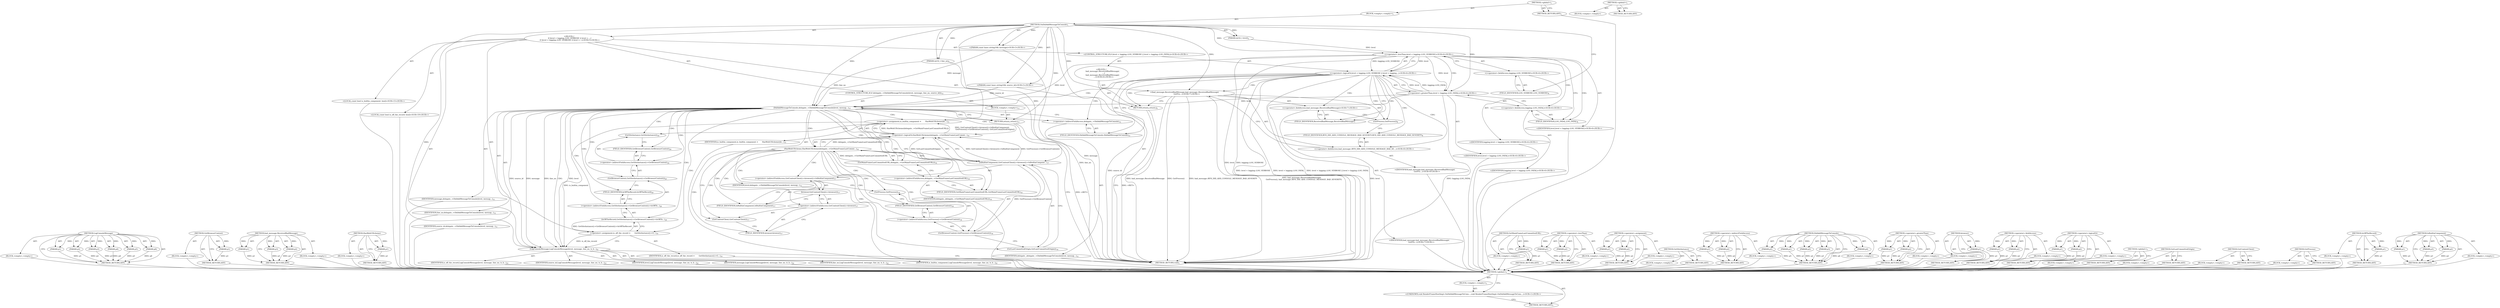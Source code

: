 digraph "&lt;global&gt;" {
vulnerable_190 [label=<(METHOD,LogConsoleMessage)>];
vulnerable_191 [label=<(PARAM,p1)>];
vulnerable_192 [label=<(PARAM,p2)>];
vulnerable_193 [label=<(PARAM,p3)>];
vulnerable_194 [label=<(PARAM,p4)>];
vulnerable_195 [label=<(PARAM,p5)>];
vulnerable_196 [label=<(PARAM,p6)>];
vulnerable_197 [label=<(BLOCK,&lt;empty&gt;,&lt;empty&gt;)>];
vulnerable_198 [label=<(METHOD_RETURN,ANY)>];
vulnerable_176 [label=<(METHOD,GetBrowserContext)>];
vulnerable_177 [label=<(PARAM,p1)>];
vulnerable_178 [label=<(BLOCK,&lt;empty&gt;,&lt;empty&gt;)>];
vulnerable_179 [label=<(METHOD_RETURN,ANY)>];
vulnerable_128 [label=<(METHOD,bad_message.ReceivedBadMessage)>];
vulnerable_129 [label=<(PARAM,p1)>];
vulnerable_130 [label=<(PARAM,p2)>];
vulnerable_131 [label=<(PARAM,p3)>];
vulnerable_132 [label=<(BLOCK,&lt;empty&gt;,&lt;empty&gt;)>];
vulnerable_133 [label=<(METHOD_RETURN,ANY)>];
vulnerable_155 [label=<(METHOD,HasWebUIScheme)>];
vulnerable_156 [label=<(PARAM,p1)>];
vulnerable_157 [label=<(BLOCK,&lt;empty&gt;,&lt;empty&gt;)>];
vulnerable_158 [label=<(METHOD_RETURN,ANY)>];
vulnerable_6 [label=<(METHOD,&lt;global&gt;)<SUB>1</SUB>>];
vulnerable_7 [label=<(BLOCK,&lt;empty&gt;,&lt;empty&gt;)<SUB>1</SUB>>];
vulnerable_8 [label=<(METHOD,OnDidAddMessageToConsole)<SUB>1</SUB>>];
vulnerable_9 [label=<(PARAM,int32_t level)<SUB>2</SUB>>];
vulnerable_10 [label="<(PARAM,const base::string16&amp; message)<SUB>3</SUB>>"];
vulnerable_11 [label=<(PARAM,int32_t line_no)<SUB>4</SUB>>];
vulnerable_12 [label="<(PARAM,const base::string16&amp; source_id)<SUB>5</SUB>>"];
vulnerable_13 [label="<(BLOCK,{
  if (level &lt; logging::LOG_VERBOSE || level &gt;...,{
  if (level &lt; logging::LOG_VERBOSE || level &gt;...)<SUB>5</SUB>>"];
vulnerable_14 [label="<(CONTROL_STRUCTURE,IF,if (level &lt; logging::LOG_VERBOSE || level &gt; logging::LOG_FATAL))<SUB>6</SUB>>"];
vulnerable_15 [label="<(&lt;operator&gt;.logicalOr,level &lt; logging::LOG_VERBOSE || level &gt; logging...)<SUB>6</SUB>>"];
vulnerable_16 [label="<(&lt;operator&gt;.lessThan,level &lt; logging::LOG_VERBOSE)<SUB>6</SUB>>"];
vulnerable_17 [label="<(IDENTIFIER,level,level &lt; logging::LOG_VERBOSE)<SUB>6</SUB>>"];
vulnerable_18 [label="<(&lt;operator&gt;.fieldAccess,logging::LOG_VERBOSE)<SUB>6</SUB>>"];
vulnerable_19 [label="<(IDENTIFIER,logging,level &lt; logging::LOG_VERBOSE)<SUB>6</SUB>>"];
vulnerable_20 [label=<(FIELD_IDENTIFIER,LOG_VERBOSE,LOG_VERBOSE)<SUB>6</SUB>>];
vulnerable_21 [label="<(&lt;operator&gt;.greaterThan,level &gt; logging::LOG_FATAL)<SUB>6</SUB>>"];
vulnerable_22 [label="<(IDENTIFIER,level,level &gt; logging::LOG_FATAL)<SUB>6</SUB>>"];
vulnerable_23 [label="<(&lt;operator&gt;.fieldAccess,logging::LOG_FATAL)<SUB>6</SUB>>"];
vulnerable_24 [label="<(IDENTIFIER,logging,level &gt; logging::LOG_FATAL)<SUB>6</SUB>>"];
vulnerable_25 [label=<(FIELD_IDENTIFIER,LOG_FATAL,LOG_FATAL)<SUB>6</SUB>>];
vulnerable_26 [label="<(BLOCK,{
    bad_message::ReceivedBadMessage(
        ...,{
    bad_message::ReceivedBadMessage(
        ...)<SUB>6</SUB>>"];
vulnerable_27 [label="<(bad_message.ReceivedBadMessage,bad_message::ReceivedBadMessage(
        GetPro...)<SUB>7</SUB>>"];
vulnerable_28 [label="<(&lt;operator&gt;.fieldAccess,bad_message::ReceivedBadMessage)<SUB>7</SUB>>"];
vulnerable_29 [label="<(IDENTIFIER,bad_message,bad_message::ReceivedBadMessage(
        GetPro...)<SUB>7</SUB>>"];
vulnerable_30 [label=<(FIELD_IDENTIFIER,ReceivedBadMessage,ReceivedBadMessage)<SUB>7</SUB>>];
vulnerable_31 [label=<(GetProcess,GetProcess())<SUB>8</SUB>>];
vulnerable_32 [label="<(&lt;operator&gt;.fieldAccess,bad_message::RFH_DID_ADD_CONSOLE_MESSAGE_BAD_SE...)<SUB>8</SUB>>"];
vulnerable_33 [label="<(IDENTIFIER,bad_message,bad_message::ReceivedBadMessage(
        GetPro...)<SUB>8</SUB>>"];
vulnerable_34 [label=<(FIELD_IDENTIFIER,RFH_DID_ADD_CONSOLE_MESSAGE_BAD_SEVERITY,RFH_DID_ADD_CONSOLE_MESSAGE_BAD_SEVERITY)<SUB>8</SUB>>];
vulnerable_35 [label=<(RETURN,return;,return;)<SUB>9</SUB>>];
vulnerable_36 [label=<(CONTROL_STRUCTURE,IF,if (delegate_-&gt;DidAddMessageToConsole(level, message, line_no, source_id)))<SUB>12</SUB>>];
vulnerable_37 [label=<(DidAddMessageToConsole,delegate_-&gt;DidAddMessageToConsole(level, messag...)<SUB>12</SUB>>];
vulnerable_38 [label=<(&lt;operator&gt;.indirectFieldAccess,delegate_-&gt;DidAddMessageToConsole)<SUB>12</SUB>>];
vulnerable_39 [label=<(IDENTIFIER,delegate_,delegate_-&gt;DidAddMessageToConsole(level, messag...)<SUB>12</SUB>>];
vulnerable_40 [label=<(FIELD_IDENTIFIER,DidAddMessageToConsole,DidAddMessageToConsole)<SUB>12</SUB>>];
vulnerable_41 [label=<(IDENTIFIER,level,delegate_-&gt;DidAddMessageToConsole(level, messag...)<SUB>12</SUB>>];
vulnerable_42 [label=<(IDENTIFIER,message,delegate_-&gt;DidAddMessageToConsole(level, messag...)<SUB>12</SUB>>];
vulnerable_43 [label=<(IDENTIFIER,line_no,delegate_-&gt;DidAddMessageToConsole(level, messag...)<SUB>12</SUB>>];
vulnerable_44 [label=<(IDENTIFIER,source_id,delegate_-&gt;DidAddMessageToConsole(level, messag...)<SUB>12</SUB>>];
vulnerable_45 [label=<(BLOCK,&lt;empty&gt;,&lt;empty&gt;)<SUB>13</SUB>>];
vulnerable_46 [label=<(RETURN,return;,return;)<SUB>13</SUB>>];
vulnerable_47 [label="<(LOCAL,const bool is_builtin_component: bool)<SUB>15</SUB>>"];
vulnerable_48 [label=<(&lt;operator&gt;.assignment,is_builtin_component =
       HasWebUIScheme(de...)<SUB>15</SUB>>];
vulnerable_49 [label=<(IDENTIFIER,is_builtin_component,is_builtin_component =
       HasWebUIScheme(de...)<SUB>15</SUB>>];
vulnerable_50 [label=<(&lt;operator&gt;.logicalOr,HasWebUIScheme(delegate_-&gt;GetMainFrameLastCommi...)<SUB>16</SUB>>];
vulnerable_51 [label=<(HasWebUIScheme,HasWebUIScheme(delegate_-&gt;GetMainFrameLastCommi...)<SUB>16</SUB>>];
vulnerable_52 [label=<(GetMainFrameLastCommittedURL,delegate_-&gt;GetMainFrameLastCommittedURL())<SUB>16</SUB>>];
vulnerable_53 [label=<(&lt;operator&gt;.indirectFieldAccess,delegate_-&gt;GetMainFrameLastCommittedURL)<SUB>16</SUB>>];
vulnerable_54 [label=<(IDENTIFIER,delegate_,delegate_-&gt;GetMainFrameLastCommittedURL())<SUB>16</SUB>>];
vulnerable_55 [label=<(FIELD_IDENTIFIER,GetMainFrameLastCommittedURL,GetMainFrameLastCommittedURL)<SUB>16</SUB>>];
vulnerable_56 [label=<(IsBuiltinComponent,GetContentClient()-&gt;browser()-&gt;IsBuiltinCompone...)<SUB>17</SUB>>];
vulnerable_57 [label=<(&lt;operator&gt;.indirectFieldAccess,GetContentClient()-&gt;browser()-&gt;IsBuiltinComponent)<SUB>17</SUB>>];
vulnerable_58 [label=<(browser,GetContentClient()-&gt;browser())<SUB>17</SUB>>];
vulnerable_59 [label=<(&lt;operator&gt;.indirectFieldAccess,GetContentClient()-&gt;browser)<SUB>17</SUB>>];
vulnerable_60 [label=<(GetContentClient,GetContentClient())<SUB>17</SUB>>];
vulnerable_61 [label=<(FIELD_IDENTIFIER,browser,browser)<SUB>17</SUB>>];
vulnerable_62 [label=<(FIELD_IDENTIFIER,IsBuiltinComponent,IsBuiltinComponent)<SUB>17</SUB>>];
vulnerable_63 [label=<(GetBrowserContext,GetProcess()-&gt;GetBrowserContext())<SUB>18</SUB>>];
vulnerable_64 [label=<(&lt;operator&gt;.indirectFieldAccess,GetProcess()-&gt;GetBrowserContext)<SUB>18</SUB>>];
vulnerable_65 [label=<(GetProcess,GetProcess())<SUB>18</SUB>>];
vulnerable_66 [label=<(FIELD_IDENTIFIER,GetBrowserContext,GetBrowserContext)<SUB>18</SUB>>];
vulnerable_67 [label=<(GetLastCommittedOrigin,GetLastCommittedOrigin())<SUB>18</SUB>>];
vulnerable_68 [label="<(LOCAL,const bool is_off_the_record: bool)<SUB>19</SUB>>"];
vulnerable_69 [label=<(&lt;operator&gt;.assignment,is_off_the_record =
       GetSiteInstance()-&gt;G...)<SUB>19</SUB>>];
vulnerable_70 [label=<(IDENTIFIER,is_off_the_record,is_off_the_record =
       GetSiteInstance()-&gt;G...)<SUB>19</SUB>>];
vulnerable_71 [label=<(IsOffTheRecord,GetSiteInstance()-&gt;GetBrowserContext()-&gt;IsOffTh...)<SUB>20</SUB>>];
vulnerable_72 [label=<(&lt;operator&gt;.indirectFieldAccess,GetSiteInstance()-&gt;GetBrowserContext()-&gt;IsOffTh...)<SUB>20</SUB>>];
vulnerable_73 [label=<(GetBrowserContext,GetSiteInstance()-&gt;GetBrowserContext())<SUB>20</SUB>>];
vulnerable_74 [label=<(&lt;operator&gt;.indirectFieldAccess,GetSiteInstance()-&gt;GetBrowserContext)<SUB>20</SUB>>];
vulnerable_75 [label=<(GetSiteInstance,GetSiteInstance())<SUB>20</SUB>>];
vulnerable_76 [label=<(FIELD_IDENTIFIER,GetBrowserContext,GetBrowserContext)<SUB>20</SUB>>];
vulnerable_77 [label=<(FIELD_IDENTIFIER,IsOffTheRecord,IsOffTheRecord)<SUB>20</SUB>>];
vulnerable_78 [label=<(LogConsoleMessage,LogConsoleMessage(level, message, line_no, is_b...)<SUB>22</SUB>>];
vulnerable_79 [label=<(IDENTIFIER,level,LogConsoleMessage(level, message, line_no, is_b...)<SUB>22</SUB>>];
vulnerable_80 [label=<(IDENTIFIER,message,LogConsoleMessage(level, message, line_no, is_b...)<SUB>22</SUB>>];
vulnerable_81 [label=<(IDENTIFIER,line_no,LogConsoleMessage(level, message, line_no, is_b...)<SUB>22</SUB>>];
vulnerable_82 [label=<(IDENTIFIER,is_builtin_component,LogConsoleMessage(level, message, line_no, is_b...)<SUB>22</SUB>>];
vulnerable_83 [label=<(IDENTIFIER,is_off_the_record,LogConsoleMessage(level, message, line_no, is_b...)<SUB>23</SUB>>];
vulnerable_84 [label=<(IDENTIFIER,source_id,LogConsoleMessage(level, message, line_no, is_b...)<SUB>23</SUB>>];
vulnerable_85 [label=<(METHOD_RETURN,void)<SUB>1</SUB>>];
vulnerable_87 [label=<(METHOD_RETURN,ANY)<SUB>1</SUB>>];
vulnerable_159 [label=<(METHOD,GetMainFrameLastCommittedURL)>];
vulnerable_160 [label=<(PARAM,p1)>];
vulnerable_161 [label=<(BLOCK,&lt;empty&gt;,&lt;empty&gt;)>];
vulnerable_162 [label=<(METHOD_RETURN,ANY)>];
vulnerable_113 [label=<(METHOD,&lt;operator&gt;.lessThan)>];
vulnerable_114 [label=<(PARAM,p1)>];
vulnerable_115 [label=<(PARAM,p2)>];
vulnerable_116 [label=<(BLOCK,&lt;empty&gt;,&lt;empty&gt;)>];
vulnerable_117 [label=<(METHOD_RETURN,ANY)>];
vulnerable_150 [label=<(METHOD,&lt;operator&gt;.assignment)>];
vulnerable_151 [label=<(PARAM,p1)>];
vulnerable_152 [label=<(PARAM,p2)>];
vulnerable_153 [label=<(BLOCK,&lt;empty&gt;,&lt;empty&gt;)>];
vulnerable_154 [label=<(METHOD_RETURN,ANY)>];
vulnerable_187 [label=<(METHOD,GetSiteInstance)>];
vulnerable_188 [label=<(BLOCK,&lt;empty&gt;,&lt;empty&gt;)>];
vulnerable_189 [label=<(METHOD_RETURN,ANY)>];
vulnerable_145 [label=<(METHOD,&lt;operator&gt;.indirectFieldAccess)>];
vulnerable_146 [label=<(PARAM,p1)>];
vulnerable_147 [label=<(PARAM,p2)>];
vulnerable_148 [label=<(BLOCK,&lt;empty&gt;,&lt;empty&gt;)>];
vulnerable_149 [label=<(METHOD_RETURN,ANY)>];
vulnerable_137 [label=<(METHOD,DidAddMessageToConsole)>];
vulnerable_138 [label=<(PARAM,p1)>];
vulnerable_139 [label=<(PARAM,p2)>];
vulnerable_140 [label=<(PARAM,p3)>];
vulnerable_141 [label=<(PARAM,p4)>];
vulnerable_142 [label=<(PARAM,p5)>];
vulnerable_143 [label=<(BLOCK,&lt;empty&gt;,&lt;empty&gt;)>];
vulnerable_144 [label=<(METHOD_RETURN,ANY)>];
vulnerable_123 [label=<(METHOD,&lt;operator&gt;.greaterThan)>];
vulnerable_124 [label=<(PARAM,p1)>];
vulnerable_125 [label=<(PARAM,p2)>];
vulnerable_126 [label=<(BLOCK,&lt;empty&gt;,&lt;empty&gt;)>];
vulnerable_127 [label=<(METHOD_RETURN,ANY)>];
vulnerable_169 [label=<(METHOD,browser)>];
vulnerable_170 [label=<(PARAM,p1)>];
vulnerable_171 [label=<(BLOCK,&lt;empty&gt;,&lt;empty&gt;)>];
vulnerable_172 [label=<(METHOD_RETURN,ANY)>];
vulnerable_118 [label=<(METHOD,&lt;operator&gt;.fieldAccess)>];
vulnerable_119 [label=<(PARAM,p1)>];
vulnerable_120 [label=<(PARAM,p2)>];
vulnerable_121 [label=<(BLOCK,&lt;empty&gt;,&lt;empty&gt;)>];
vulnerable_122 [label=<(METHOD_RETURN,ANY)>];
vulnerable_108 [label=<(METHOD,&lt;operator&gt;.logicalOr)>];
vulnerable_109 [label=<(PARAM,p1)>];
vulnerable_110 [label=<(PARAM,p2)>];
vulnerable_111 [label=<(BLOCK,&lt;empty&gt;,&lt;empty&gt;)>];
vulnerable_112 [label=<(METHOD_RETURN,ANY)>];
vulnerable_102 [label=<(METHOD,&lt;global&gt;)<SUB>1</SUB>>];
vulnerable_103 [label=<(BLOCK,&lt;empty&gt;,&lt;empty&gt;)>];
vulnerable_104 [label=<(METHOD_RETURN,ANY)>];
vulnerable_180 [label=<(METHOD,GetLastCommittedOrigin)>];
vulnerable_181 [label=<(BLOCK,&lt;empty&gt;,&lt;empty&gt;)>];
vulnerable_182 [label=<(METHOD_RETURN,ANY)>];
vulnerable_173 [label=<(METHOD,GetContentClient)>];
vulnerable_174 [label=<(BLOCK,&lt;empty&gt;,&lt;empty&gt;)>];
vulnerable_175 [label=<(METHOD_RETURN,ANY)>];
vulnerable_134 [label=<(METHOD,GetProcess)>];
vulnerable_135 [label=<(BLOCK,&lt;empty&gt;,&lt;empty&gt;)>];
vulnerable_136 [label=<(METHOD_RETURN,ANY)>];
vulnerable_183 [label=<(METHOD,IsOffTheRecord)>];
vulnerable_184 [label=<(PARAM,p1)>];
vulnerable_185 [label=<(BLOCK,&lt;empty&gt;,&lt;empty&gt;)>];
vulnerable_186 [label=<(METHOD_RETURN,ANY)>];
vulnerable_163 [label=<(METHOD,IsBuiltinComponent)>];
vulnerable_164 [label=<(PARAM,p1)>];
vulnerable_165 [label=<(PARAM,p2)>];
vulnerable_166 [label=<(PARAM,p3)>];
vulnerable_167 [label=<(BLOCK,&lt;empty&gt;,&lt;empty&gt;)>];
vulnerable_168 [label=<(METHOD_RETURN,ANY)>];
fixed_6 [label=<(METHOD,&lt;global&gt;)<SUB>1</SUB>>];
fixed_7 [label=<(BLOCK,&lt;empty&gt;,&lt;empty&gt;)<SUB>1</SUB>>];
fixed_8 [label="<(UNKNOWN,void RenderFrameHostImpl::OnDidAddMessageToCons...,void RenderFrameHostImpl::OnDidAddMessageToCons...)<SUB>1</SUB>>"];
fixed_9 [label=<(METHOD_RETURN,ANY)<SUB>1</SUB>>];
fixed_14 [label=<(METHOD,&lt;global&gt;)<SUB>1</SUB>>];
fixed_15 [label=<(BLOCK,&lt;empty&gt;,&lt;empty&gt;)>];
fixed_16 [label=<(METHOD_RETURN,ANY)>];
vulnerable_190 -> vulnerable_191  [key=0, label="AST: "];
vulnerable_190 -> vulnerable_191  [key=1, label="DDG: "];
vulnerable_190 -> vulnerable_197  [key=0, label="AST: "];
vulnerable_190 -> vulnerable_192  [key=0, label="AST: "];
vulnerable_190 -> vulnerable_192  [key=1, label="DDG: "];
vulnerable_190 -> vulnerable_198  [key=0, label="AST: "];
vulnerable_190 -> vulnerable_198  [key=1, label="CFG: "];
vulnerable_190 -> vulnerable_193  [key=0, label="AST: "];
vulnerable_190 -> vulnerable_193  [key=1, label="DDG: "];
vulnerable_190 -> vulnerable_194  [key=0, label="AST: "];
vulnerable_190 -> vulnerable_194  [key=1, label="DDG: "];
vulnerable_190 -> vulnerable_195  [key=0, label="AST: "];
vulnerable_190 -> vulnerable_195  [key=1, label="DDG: "];
vulnerable_190 -> vulnerable_196  [key=0, label="AST: "];
vulnerable_190 -> vulnerable_196  [key=1, label="DDG: "];
vulnerable_191 -> vulnerable_198  [key=0, label="DDG: p1"];
vulnerable_192 -> vulnerable_198  [key=0, label="DDG: p2"];
vulnerable_193 -> vulnerable_198  [key=0, label="DDG: p3"];
vulnerable_194 -> vulnerable_198  [key=0, label="DDG: p4"];
vulnerable_195 -> vulnerable_198  [key=0, label="DDG: p5"];
vulnerable_196 -> vulnerable_198  [key=0, label="DDG: p6"];
vulnerable_197 -> fixed_6  [key=0];
vulnerable_198 -> fixed_6  [key=0];
vulnerable_176 -> vulnerable_177  [key=0, label="AST: "];
vulnerable_176 -> vulnerable_177  [key=1, label="DDG: "];
vulnerable_176 -> vulnerable_178  [key=0, label="AST: "];
vulnerable_176 -> vulnerable_179  [key=0, label="AST: "];
vulnerable_176 -> vulnerable_179  [key=1, label="CFG: "];
vulnerable_177 -> vulnerable_179  [key=0, label="DDG: p1"];
vulnerable_178 -> fixed_6  [key=0];
vulnerable_179 -> fixed_6  [key=0];
vulnerable_128 -> vulnerable_129  [key=0, label="AST: "];
vulnerable_128 -> vulnerable_129  [key=1, label="DDG: "];
vulnerable_128 -> vulnerable_132  [key=0, label="AST: "];
vulnerable_128 -> vulnerable_130  [key=0, label="AST: "];
vulnerable_128 -> vulnerable_130  [key=1, label="DDG: "];
vulnerable_128 -> vulnerable_133  [key=0, label="AST: "];
vulnerable_128 -> vulnerable_133  [key=1, label="CFG: "];
vulnerable_128 -> vulnerable_131  [key=0, label="AST: "];
vulnerable_128 -> vulnerable_131  [key=1, label="DDG: "];
vulnerable_129 -> vulnerable_133  [key=0, label="DDG: p1"];
vulnerable_130 -> vulnerable_133  [key=0, label="DDG: p2"];
vulnerable_131 -> vulnerable_133  [key=0, label="DDG: p3"];
vulnerable_132 -> fixed_6  [key=0];
vulnerable_133 -> fixed_6  [key=0];
vulnerable_155 -> vulnerable_156  [key=0, label="AST: "];
vulnerable_155 -> vulnerable_156  [key=1, label="DDG: "];
vulnerable_155 -> vulnerable_157  [key=0, label="AST: "];
vulnerable_155 -> vulnerable_158  [key=0, label="AST: "];
vulnerable_155 -> vulnerable_158  [key=1, label="CFG: "];
vulnerable_156 -> vulnerable_158  [key=0, label="DDG: p1"];
vulnerable_157 -> fixed_6  [key=0];
vulnerable_158 -> fixed_6  [key=0];
vulnerable_6 -> vulnerable_7  [key=0, label="AST: "];
vulnerable_6 -> vulnerable_87  [key=0, label="AST: "];
vulnerable_6 -> vulnerable_87  [key=1, label="CFG: "];
vulnerable_7 -> vulnerable_8  [key=0, label="AST: "];
vulnerable_8 -> vulnerable_9  [key=0, label="AST: "];
vulnerable_8 -> vulnerable_9  [key=1, label="DDG: "];
vulnerable_8 -> vulnerable_10  [key=0, label="AST: "];
vulnerable_8 -> vulnerable_10  [key=1, label="DDG: "];
vulnerable_8 -> vulnerable_11  [key=0, label="AST: "];
vulnerable_8 -> vulnerable_11  [key=1, label="DDG: "];
vulnerable_8 -> vulnerable_12  [key=0, label="AST: "];
vulnerable_8 -> vulnerable_12  [key=1, label="DDG: "];
vulnerable_8 -> vulnerable_13  [key=0, label="AST: "];
vulnerable_8 -> vulnerable_85  [key=0, label="AST: "];
vulnerable_8 -> vulnerable_20  [key=0, label="CFG: "];
vulnerable_8 -> vulnerable_78  [key=0, label="DDG: "];
vulnerable_8 -> vulnerable_35  [key=0, label="DDG: "];
vulnerable_8 -> vulnerable_37  [key=0, label="DDG: "];
vulnerable_8 -> vulnerable_46  [key=0, label="DDG: "];
vulnerable_8 -> vulnerable_16  [key=0, label="DDG: "];
vulnerable_8 -> vulnerable_21  [key=0, label="DDG: "];
vulnerable_8 -> vulnerable_27  [key=0, label="DDG: "];
vulnerable_8 -> vulnerable_56  [key=0, label="DDG: "];
vulnerable_9 -> vulnerable_16  [key=0, label="DDG: level"];
vulnerable_10 -> vulnerable_85  [key=0, label="DDG: message"];
vulnerable_10 -> vulnerable_37  [key=0, label="DDG: message"];
vulnerable_11 -> vulnerable_85  [key=0, label="DDG: line_no"];
vulnerable_11 -> vulnerable_37  [key=0, label="DDG: line_no"];
vulnerable_12 -> vulnerable_85  [key=0, label="DDG: source_id"];
vulnerable_12 -> vulnerable_37  [key=0, label="DDG: source_id"];
vulnerable_13 -> vulnerable_14  [key=0, label="AST: "];
vulnerable_13 -> vulnerable_36  [key=0, label="AST: "];
vulnerable_13 -> vulnerable_47  [key=0, label="AST: "];
vulnerable_13 -> vulnerable_48  [key=0, label="AST: "];
vulnerable_13 -> vulnerable_68  [key=0, label="AST: "];
vulnerable_13 -> vulnerable_69  [key=0, label="AST: "];
vulnerable_13 -> vulnerable_78  [key=0, label="AST: "];
vulnerable_14 -> vulnerable_15  [key=0, label="AST: "];
vulnerable_14 -> vulnerable_26  [key=0, label="AST: "];
vulnerable_15 -> vulnerable_16  [key=0, label="AST: "];
vulnerable_15 -> vulnerable_21  [key=0, label="AST: "];
vulnerable_15 -> vulnerable_30  [key=0, label="CFG: "];
vulnerable_15 -> vulnerable_30  [key=1, label="CDG: "];
vulnerable_15 -> vulnerable_40  [key=0, label="CFG: "];
vulnerable_15 -> vulnerable_40  [key=1, label="CDG: "];
vulnerable_15 -> vulnerable_85  [key=0, label="DDG: level &lt; logging::LOG_VERBOSE"];
vulnerable_15 -> vulnerable_85  [key=1, label="DDG: level &gt; logging::LOG_FATAL"];
vulnerable_15 -> vulnerable_85  [key=2, label="DDG: level &lt; logging::LOG_VERBOSE || level &gt; logging::LOG_FATAL"];
vulnerable_15 -> vulnerable_34  [key=0, label="CDG: "];
vulnerable_15 -> vulnerable_32  [key=0, label="CDG: "];
vulnerable_15 -> vulnerable_28  [key=0, label="CDG: "];
vulnerable_15 -> vulnerable_37  [key=0, label="CDG: "];
vulnerable_15 -> vulnerable_38  [key=0, label="CDG: "];
vulnerable_15 -> vulnerable_27  [key=0, label="CDG: "];
vulnerable_15 -> vulnerable_35  [key=0, label="CDG: "];
vulnerable_15 -> vulnerable_31  [key=0, label="CDG: "];
vulnerable_16 -> vulnerable_17  [key=0, label="AST: "];
vulnerable_16 -> vulnerable_18  [key=0, label="AST: "];
vulnerable_16 -> vulnerable_15  [key=0, label="CFG: "];
vulnerable_16 -> vulnerable_15  [key=1, label="DDG: level"];
vulnerable_16 -> vulnerable_15  [key=2, label="DDG: logging::LOG_VERBOSE"];
vulnerable_16 -> vulnerable_25  [key=0, label="CFG: "];
vulnerable_16 -> vulnerable_25  [key=1, label="CDG: "];
vulnerable_16 -> vulnerable_85  [key=0, label="DDG: level"];
vulnerable_16 -> vulnerable_85  [key=1, label="DDG: logging::LOG_VERBOSE"];
vulnerable_16 -> vulnerable_37  [key=0, label="DDG: level"];
vulnerable_16 -> vulnerable_21  [key=0, label="DDG: level"];
vulnerable_16 -> vulnerable_21  [key=1, label="CDG: "];
vulnerable_16 -> vulnerable_23  [key=0, label="CDG: "];
vulnerable_17 -> fixed_6  [key=0];
vulnerable_18 -> vulnerable_19  [key=0, label="AST: "];
vulnerable_18 -> vulnerable_20  [key=0, label="AST: "];
vulnerable_18 -> vulnerable_16  [key=0, label="CFG: "];
vulnerable_19 -> fixed_6  [key=0];
vulnerable_20 -> vulnerable_18  [key=0, label="CFG: "];
vulnerable_21 -> vulnerable_22  [key=0, label="AST: "];
vulnerable_21 -> vulnerable_23  [key=0, label="AST: "];
vulnerable_21 -> vulnerable_15  [key=0, label="CFG: "];
vulnerable_21 -> vulnerable_15  [key=1, label="DDG: level"];
vulnerable_21 -> vulnerable_15  [key=2, label="DDG: logging::LOG_FATAL"];
vulnerable_21 -> vulnerable_85  [key=0, label="DDG: level"];
vulnerable_21 -> vulnerable_85  [key=1, label="DDG: logging::LOG_FATAL"];
vulnerable_21 -> vulnerable_37  [key=0, label="DDG: level"];
vulnerable_22 -> fixed_6  [key=0];
vulnerable_23 -> vulnerable_24  [key=0, label="AST: "];
vulnerable_23 -> vulnerable_25  [key=0, label="AST: "];
vulnerable_23 -> vulnerable_21  [key=0, label="CFG: "];
vulnerable_24 -> fixed_6  [key=0];
vulnerable_25 -> vulnerable_23  [key=0, label="CFG: "];
vulnerable_26 -> vulnerable_27  [key=0, label="AST: "];
vulnerable_26 -> vulnerable_35  [key=0, label="AST: "];
vulnerable_27 -> vulnerable_28  [key=0, label="AST: "];
vulnerable_27 -> vulnerable_31  [key=0, label="AST: "];
vulnerable_27 -> vulnerable_32  [key=0, label="AST: "];
vulnerable_27 -> vulnerable_35  [key=0, label="CFG: "];
vulnerable_27 -> vulnerable_85  [key=0, label="DDG: bad_message::ReceivedBadMessage"];
vulnerable_27 -> vulnerable_85  [key=1, label="DDG: GetProcess()"];
vulnerable_27 -> vulnerable_85  [key=2, label="DDG: bad_message::RFH_DID_ADD_CONSOLE_MESSAGE_BAD_SEVERITY"];
vulnerable_27 -> vulnerable_85  [key=3, label="DDG: bad_message::ReceivedBadMessage(
        GetProcess(), bad_message::RFH_DID_ADD_CONSOLE_MESSAGE_BAD_SEVERITY)"];
vulnerable_28 -> vulnerable_29  [key=0, label="AST: "];
vulnerable_28 -> vulnerable_30  [key=0, label="AST: "];
vulnerable_28 -> vulnerable_31  [key=0, label="CFG: "];
vulnerable_29 -> fixed_6  [key=0];
vulnerable_30 -> vulnerable_28  [key=0, label="CFG: "];
vulnerable_31 -> vulnerable_34  [key=0, label="CFG: "];
vulnerable_32 -> vulnerable_33  [key=0, label="AST: "];
vulnerable_32 -> vulnerable_34  [key=0, label="AST: "];
vulnerable_32 -> vulnerable_27  [key=0, label="CFG: "];
vulnerable_33 -> fixed_6  [key=0];
vulnerable_34 -> vulnerable_32  [key=0, label="CFG: "];
vulnerable_35 -> vulnerable_85  [key=0, label="CFG: "];
vulnerable_35 -> vulnerable_85  [key=1, label="DDG: &lt;RET&gt;"];
vulnerable_36 -> vulnerable_37  [key=0, label="AST: "];
vulnerable_36 -> vulnerable_45  [key=0, label="AST: "];
vulnerable_37 -> vulnerable_38  [key=0, label="AST: "];
vulnerable_37 -> vulnerable_41  [key=0, label="AST: "];
vulnerable_37 -> vulnerable_42  [key=0, label="AST: "];
vulnerable_37 -> vulnerable_43  [key=0, label="AST: "];
vulnerable_37 -> vulnerable_44  [key=0, label="AST: "];
vulnerable_37 -> vulnerable_46  [key=0, label="CFG: "];
vulnerable_37 -> vulnerable_46  [key=1, label="CDG: "];
vulnerable_37 -> vulnerable_55  [key=0, label="CFG: "];
vulnerable_37 -> vulnerable_55  [key=1, label="CDG: "];
vulnerable_37 -> vulnerable_78  [key=0, label="DDG: level"];
vulnerable_37 -> vulnerable_78  [key=1, label="DDG: message"];
vulnerable_37 -> vulnerable_78  [key=2, label="DDG: line_no"];
vulnerable_37 -> vulnerable_78  [key=3, label="DDG: source_id"];
vulnerable_37 -> vulnerable_78  [key=4, label="CDG: "];
vulnerable_37 -> vulnerable_48  [key=0, label="CDG: "];
vulnerable_37 -> vulnerable_73  [key=0, label="CDG: "];
vulnerable_37 -> vulnerable_77  [key=0, label="CDG: "];
vulnerable_37 -> vulnerable_51  [key=0, label="CDG: "];
vulnerable_37 -> vulnerable_75  [key=0, label="CDG: "];
vulnerable_37 -> vulnerable_52  [key=0, label="CDG: "];
vulnerable_37 -> vulnerable_72  [key=0, label="CDG: "];
vulnerable_37 -> vulnerable_69  [key=0, label="CDG: "];
vulnerable_37 -> vulnerable_74  [key=0, label="CDG: "];
vulnerable_37 -> vulnerable_76  [key=0, label="CDG: "];
vulnerable_37 -> vulnerable_50  [key=0, label="CDG: "];
vulnerable_37 -> vulnerable_71  [key=0, label="CDG: "];
vulnerable_37 -> vulnerable_53  [key=0, label="CDG: "];
vulnerable_38 -> vulnerable_39  [key=0, label="AST: "];
vulnerable_38 -> vulnerable_40  [key=0, label="AST: "];
vulnerable_38 -> vulnerable_37  [key=0, label="CFG: "];
vulnerable_39 -> fixed_6  [key=0];
vulnerable_40 -> vulnerable_38  [key=0, label="CFG: "];
vulnerable_41 -> fixed_6  [key=0];
vulnerable_42 -> fixed_6  [key=0];
vulnerable_43 -> fixed_6  [key=0];
vulnerable_44 -> fixed_6  [key=0];
vulnerable_45 -> vulnerable_46  [key=0, label="AST: "];
vulnerable_46 -> vulnerable_85  [key=0, label="CFG: "];
vulnerable_46 -> vulnerable_85  [key=1, label="DDG: &lt;RET&gt;"];
vulnerable_47 -> fixed_6  [key=0];
vulnerable_48 -> vulnerable_49  [key=0, label="AST: "];
vulnerable_48 -> vulnerable_50  [key=0, label="AST: "];
vulnerable_48 -> vulnerable_75  [key=0, label="CFG: "];
vulnerable_48 -> vulnerable_78  [key=0, label="DDG: is_builtin_component"];
vulnerable_49 -> fixed_6  [key=0];
vulnerable_50 -> vulnerable_51  [key=0, label="AST: "];
vulnerable_50 -> vulnerable_56  [key=0, label="AST: "];
vulnerable_50 -> vulnerable_48  [key=0, label="CFG: "];
vulnerable_50 -> vulnerable_48  [key=1, label="DDG: HasWebUIScheme(delegate_-&gt;GetMainFrameLastCommittedURL())"];
vulnerable_50 -> vulnerable_48  [key=2, label="DDG: GetContentClient()-&gt;browser()-&gt;IsBuiltinComponent(
          GetProcess()-&gt;GetBrowserContext(), GetLastCommittedOrigin())"];
vulnerable_51 -> vulnerable_52  [key=0, label="AST: "];
vulnerable_51 -> vulnerable_60  [key=0, label="CFG: "];
vulnerable_51 -> vulnerable_60  [key=1, label="CDG: "];
vulnerable_51 -> vulnerable_50  [key=0, label="CFG: "];
vulnerable_51 -> vulnerable_50  [key=1, label="DDG: delegate_-&gt;GetMainFrameLastCommittedURL()"];
vulnerable_51 -> vulnerable_64  [key=0, label="CDG: "];
vulnerable_51 -> vulnerable_57  [key=0, label="CDG: "];
vulnerable_51 -> vulnerable_66  [key=0, label="CDG: "];
vulnerable_51 -> vulnerable_56  [key=0, label="CDG: "];
vulnerable_51 -> vulnerable_67  [key=0, label="CDG: "];
vulnerable_51 -> vulnerable_65  [key=0, label="CDG: "];
vulnerable_51 -> vulnerable_59  [key=0, label="CDG: "];
vulnerable_51 -> vulnerable_58  [key=0, label="CDG: "];
vulnerable_51 -> vulnerable_61  [key=0, label="CDG: "];
vulnerable_51 -> vulnerable_63  [key=0, label="CDG: "];
vulnerable_51 -> vulnerable_62  [key=0, label="CDG: "];
vulnerable_52 -> vulnerable_53  [key=0, label="AST: "];
vulnerable_52 -> vulnerable_51  [key=0, label="CFG: "];
vulnerable_52 -> vulnerable_51  [key=1, label="DDG: delegate_-&gt;GetMainFrameLastCommittedURL"];
vulnerable_53 -> vulnerable_54  [key=0, label="AST: "];
vulnerable_53 -> vulnerable_55  [key=0, label="AST: "];
vulnerable_53 -> vulnerable_52  [key=0, label="CFG: "];
vulnerable_54 -> fixed_6  [key=0];
vulnerable_55 -> vulnerable_53  [key=0, label="CFG: "];
vulnerable_56 -> vulnerable_57  [key=0, label="AST: "];
vulnerable_56 -> vulnerable_63  [key=0, label="AST: "];
vulnerable_56 -> vulnerable_67  [key=0, label="AST: "];
vulnerable_56 -> vulnerable_50  [key=0, label="CFG: "];
vulnerable_56 -> vulnerable_50  [key=1, label="DDG: GetContentClient()-&gt;browser()-&gt;IsBuiltinComponent"];
vulnerable_56 -> vulnerable_50  [key=2, label="DDG: GetProcess()-&gt;GetBrowserContext()"];
vulnerable_56 -> vulnerable_50  [key=3, label="DDG: GetLastCommittedOrigin()"];
vulnerable_57 -> vulnerable_58  [key=0, label="AST: "];
vulnerable_57 -> vulnerable_62  [key=0, label="AST: "];
vulnerable_57 -> vulnerable_65  [key=0, label="CFG: "];
vulnerable_58 -> vulnerable_59  [key=0, label="AST: "];
vulnerable_58 -> vulnerable_62  [key=0, label="CFG: "];
vulnerable_59 -> vulnerable_60  [key=0, label="AST: "];
vulnerable_59 -> vulnerable_61  [key=0, label="AST: "];
vulnerable_59 -> vulnerable_58  [key=0, label="CFG: "];
vulnerable_60 -> vulnerable_61  [key=0, label="CFG: "];
vulnerable_61 -> vulnerable_59  [key=0, label="CFG: "];
vulnerable_62 -> vulnerable_57  [key=0, label="CFG: "];
vulnerable_63 -> vulnerable_64  [key=0, label="AST: "];
vulnerable_63 -> vulnerable_67  [key=0, label="CFG: "];
vulnerable_63 -> vulnerable_56  [key=0, label="DDG: GetProcess()-&gt;GetBrowserContext"];
vulnerable_64 -> vulnerable_65  [key=0, label="AST: "];
vulnerable_64 -> vulnerable_66  [key=0, label="AST: "];
vulnerable_64 -> vulnerable_63  [key=0, label="CFG: "];
vulnerable_65 -> vulnerable_66  [key=0, label="CFG: "];
vulnerable_66 -> vulnerable_64  [key=0, label="CFG: "];
vulnerable_67 -> vulnerable_56  [key=0, label="CFG: "];
vulnerable_68 -> fixed_6  [key=0];
vulnerable_69 -> vulnerable_70  [key=0, label="AST: "];
vulnerable_69 -> vulnerable_71  [key=0, label="AST: "];
vulnerable_69 -> vulnerable_78  [key=0, label="CFG: "];
vulnerable_69 -> vulnerable_78  [key=1, label="DDG: is_off_the_record"];
vulnerable_70 -> fixed_6  [key=0];
vulnerable_71 -> vulnerable_72  [key=0, label="AST: "];
vulnerable_71 -> vulnerable_69  [key=0, label="CFG: "];
vulnerable_71 -> vulnerable_69  [key=1, label="DDG: GetSiteInstance()-&gt;GetBrowserContext()-&gt;IsOffTheRecord"];
vulnerable_72 -> vulnerable_73  [key=0, label="AST: "];
vulnerable_72 -> vulnerable_77  [key=0, label="AST: "];
vulnerable_72 -> vulnerable_71  [key=0, label="CFG: "];
vulnerable_73 -> vulnerable_74  [key=0, label="AST: "];
vulnerable_73 -> vulnerable_77  [key=0, label="CFG: "];
vulnerable_74 -> vulnerable_75  [key=0, label="AST: "];
vulnerable_74 -> vulnerable_76  [key=0, label="AST: "];
vulnerable_74 -> vulnerable_73  [key=0, label="CFG: "];
vulnerable_75 -> vulnerable_76  [key=0, label="CFG: "];
vulnerable_76 -> vulnerable_74  [key=0, label="CFG: "];
vulnerable_77 -> vulnerable_72  [key=0, label="CFG: "];
vulnerable_78 -> vulnerable_79  [key=0, label="AST: "];
vulnerable_78 -> vulnerable_80  [key=0, label="AST: "];
vulnerable_78 -> vulnerable_81  [key=0, label="AST: "];
vulnerable_78 -> vulnerable_82  [key=0, label="AST: "];
vulnerable_78 -> vulnerable_83  [key=0, label="AST: "];
vulnerable_78 -> vulnerable_84  [key=0, label="AST: "];
vulnerable_78 -> vulnerable_85  [key=0, label="CFG: "];
vulnerable_79 -> fixed_6  [key=0];
vulnerable_80 -> fixed_6  [key=0];
vulnerable_81 -> fixed_6  [key=0];
vulnerable_82 -> fixed_6  [key=0];
vulnerable_83 -> fixed_6  [key=0];
vulnerable_84 -> fixed_6  [key=0];
vulnerable_85 -> fixed_6  [key=0];
vulnerable_87 -> fixed_6  [key=0];
vulnerable_159 -> vulnerable_160  [key=0, label="AST: "];
vulnerable_159 -> vulnerable_160  [key=1, label="DDG: "];
vulnerable_159 -> vulnerable_161  [key=0, label="AST: "];
vulnerable_159 -> vulnerable_162  [key=0, label="AST: "];
vulnerable_159 -> vulnerable_162  [key=1, label="CFG: "];
vulnerable_160 -> vulnerable_162  [key=0, label="DDG: p1"];
vulnerable_161 -> fixed_6  [key=0];
vulnerable_162 -> fixed_6  [key=0];
vulnerable_113 -> vulnerable_114  [key=0, label="AST: "];
vulnerable_113 -> vulnerable_114  [key=1, label="DDG: "];
vulnerable_113 -> vulnerable_116  [key=0, label="AST: "];
vulnerable_113 -> vulnerable_115  [key=0, label="AST: "];
vulnerable_113 -> vulnerable_115  [key=1, label="DDG: "];
vulnerable_113 -> vulnerable_117  [key=0, label="AST: "];
vulnerable_113 -> vulnerable_117  [key=1, label="CFG: "];
vulnerable_114 -> vulnerable_117  [key=0, label="DDG: p1"];
vulnerable_115 -> vulnerable_117  [key=0, label="DDG: p2"];
vulnerable_116 -> fixed_6  [key=0];
vulnerable_117 -> fixed_6  [key=0];
vulnerable_150 -> vulnerable_151  [key=0, label="AST: "];
vulnerable_150 -> vulnerable_151  [key=1, label="DDG: "];
vulnerable_150 -> vulnerable_153  [key=0, label="AST: "];
vulnerable_150 -> vulnerable_152  [key=0, label="AST: "];
vulnerable_150 -> vulnerable_152  [key=1, label="DDG: "];
vulnerable_150 -> vulnerable_154  [key=0, label="AST: "];
vulnerable_150 -> vulnerable_154  [key=1, label="CFG: "];
vulnerable_151 -> vulnerable_154  [key=0, label="DDG: p1"];
vulnerable_152 -> vulnerable_154  [key=0, label="DDG: p2"];
vulnerable_153 -> fixed_6  [key=0];
vulnerable_154 -> fixed_6  [key=0];
vulnerable_187 -> vulnerable_188  [key=0, label="AST: "];
vulnerable_187 -> vulnerable_189  [key=0, label="AST: "];
vulnerable_187 -> vulnerable_189  [key=1, label="CFG: "];
vulnerable_188 -> fixed_6  [key=0];
vulnerable_189 -> fixed_6  [key=0];
vulnerable_145 -> vulnerable_146  [key=0, label="AST: "];
vulnerable_145 -> vulnerable_146  [key=1, label="DDG: "];
vulnerable_145 -> vulnerable_148  [key=0, label="AST: "];
vulnerable_145 -> vulnerable_147  [key=0, label="AST: "];
vulnerable_145 -> vulnerable_147  [key=1, label="DDG: "];
vulnerable_145 -> vulnerable_149  [key=0, label="AST: "];
vulnerable_145 -> vulnerable_149  [key=1, label="CFG: "];
vulnerable_146 -> vulnerable_149  [key=0, label="DDG: p1"];
vulnerable_147 -> vulnerable_149  [key=0, label="DDG: p2"];
vulnerable_148 -> fixed_6  [key=0];
vulnerable_149 -> fixed_6  [key=0];
vulnerable_137 -> vulnerable_138  [key=0, label="AST: "];
vulnerable_137 -> vulnerable_138  [key=1, label="DDG: "];
vulnerable_137 -> vulnerable_143  [key=0, label="AST: "];
vulnerable_137 -> vulnerable_139  [key=0, label="AST: "];
vulnerable_137 -> vulnerable_139  [key=1, label="DDG: "];
vulnerable_137 -> vulnerable_144  [key=0, label="AST: "];
vulnerable_137 -> vulnerable_144  [key=1, label="CFG: "];
vulnerable_137 -> vulnerable_140  [key=0, label="AST: "];
vulnerable_137 -> vulnerable_140  [key=1, label="DDG: "];
vulnerable_137 -> vulnerable_141  [key=0, label="AST: "];
vulnerable_137 -> vulnerable_141  [key=1, label="DDG: "];
vulnerable_137 -> vulnerable_142  [key=0, label="AST: "];
vulnerable_137 -> vulnerable_142  [key=1, label="DDG: "];
vulnerable_138 -> vulnerable_144  [key=0, label="DDG: p1"];
vulnerable_139 -> vulnerable_144  [key=0, label="DDG: p2"];
vulnerable_140 -> vulnerable_144  [key=0, label="DDG: p3"];
vulnerable_141 -> vulnerable_144  [key=0, label="DDG: p4"];
vulnerable_142 -> vulnerable_144  [key=0, label="DDG: p5"];
vulnerable_143 -> fixed_6  [key=0];
vulnerable_144 -> fixed_6  [key=0];
vulnerable_123 -> vulnerable_124  [key=0, label="AST: "];
vulnerable_123 -> vulnerable_124  [key=1, label="DDG: "];
vulnerable_123 -> vulnerable_126  [key=0, label="AST: "];
vulnerable_123 -> vulnerable_125  [key=0, label="AST: "];
vulnerable_123 -> vulnerable_125  [key=1, label="DDG: "];
vulnerable_123 -> vulnerable_127  [key=0, label="AST: "];
vulnerable_123 -> vulnerable_127  [key=1, label="CFG: "];
vulnerable_124 -> vulnerable_127  [key=0, label="DDG: p1"];
vulnerable_125 -> vulnerable_127  [key=0, label="DDG: p2"];
vulnerable_126 -> fixed_6  [key=0];
vulnerable_127 -> fixed_6  [key=0];
vulnerable_169 -> vulnerable_170  [key=0, label="AST: "];
vulnerable_169 -> vulnerable_170  [key=1, label="DDG: "];
vulnerable_169 -> vulnerable_171  [key=0, label="AST: "];
vulnerable_169 -> vulnerable_172  [key=0, label="AST: "];
vulnerable_169 -> vulnerable_172  [key=1, label="CFG: "];
vulnerable_170 -> vulnerable_172  [key=0, label="DDG: p1"];
vulnerable_171 -> fixed_6  [key=0];
vulnerable_172 -> fixed_6  [key=0];
vulnerable_118 -> vulnerable_119  [key=0, label="AST: "];
vulnerable_118 -> vulnerable_119  [key=1, label="DDG: "];
vulnerable_118 -> vulnerable_121  [key=0, label="AST: "];
vulnerable_118 -> vulnerable_120  [key=0, label="AST: "];
vulnerable_118 -> vulnerable_120  [key=1, label="DDG: "];
vulnerable_118 -> vulnerable_122  [key=0, label="AST: "];
vulnerable_118 -> vulnerable_122  [key=1, label="CFG: "];
vulnerable_119 -> vulnerable_122  [key=0, label="DDG: p1"];
vulnerable_120 -> vulnerable_122  [key=0, label="DDG: p2"];
vulnerable_121 -> fixed_6  [key=0];
vulnerable_122 -> fixed_6  [key=0];
vulnerable_108 -> vulnerable_109  [key=0, label="AST: "];
vulnerable_108 -> vulnerable_109  [key=1, label="DDG: "];
vulnerable_108 -> vulnerable_111  [key=0, label="AST: "];
vulnerable_108 -> vulnerable_110  [key=0, label="AST: "];
vulnerable_108 -> vulnerable_110  [key=1, label="DDG: "];
vulnerable_108 -> vulnerable_112  [key=0, label="AST: "];
vulnerable_108 -> vulnerable_112  [key=1, label="CFG: "];
vulnerable_109 -> vulnerable_112  [key=0, label="DDG: p1"];
vulnerable_110 -> vulnerable_112  [key=0, label="DDG: p2"];
vulnerable_111 -> fixed_6  [key=0];
vulnerable_112 -> fixed_6  [key=0];
vulnerable_102 -> vulnerable_103  [key=0, label="AST: "];
vulnerable_102 -> vulnerable_104  [key=0, label="AST: "];
vulnerable_102 -> vulnerable_104  [key=1, label="CFG: "];
vulnerable_103 -> fixed_6  [key=0];
vulnerable_104 -> fixed_6  [key=0];
vulnerable_180 -> vulnerable_181  [key=0, label="AST: "];
vulnerable_180 -> vulnerable_182  [key=0, label="AST: "];
vulnerable_180 -> vulnerable_182  [key=1, label="CFG: "];
vulnerable_181 -> fixed_6  [key=0];
vulnerable_182 -> fixed_6  [key=0];
vulnerable_173 -> vulnerable_174  [key=0, label="AST: "];
vulnerable_173 -> vulnerable_175  [key=0, label="AST: "];
vulnerable_173 -> vulnerable_175  [key=1, label="CFG: "];
vulnerable_174 -> fixed_6  [key=0];
vulnerable_175 -> fixed_6  [key=0];
vulnerable_134 -> vulnerable_135  [key=0, label="AST: "];
vulnerable_134 -> vulnerable_136  [key=0, label="AST: "];
vulnerable_134 -> vulnerable_136  [key=1, label="CFG: "];
vulnerable_135 -> fixed_6  [key=0];
vulnerable_136 -> fixed_6  [key=0];
vulnerable_183 -> vulnerable_184  [key=0, label="AST: "];
vulnerable_183 -> vulnerable_184  [key=1, label="DDG: "];
vulnerable_183 -> vulnerable_185  [key=0, label="AST: "];
vulnerable_183 -> vulnerable_186  [key=0, label="AST: "];
vulnerable_183 -> vulnerable_186  [key=1, label="CFG: "];
vulnerable_184 -> vulnerable_186  [key=0, label="DDG: p1"];
vulnerable_185 -> fixed_6  [key=0];
vulnerable_186 -> fixed_6  [key=0];
vulnerable_163 -> vulnerable_164  [key=0, label="AST: "];
vulnerable_163 -> vulnerable_164  [key=1, label="DDG: "];
vulnerable_163 -> vulnerable_167  [key=0, label="AST: "];
vulnerable_163 -> vulnerable_165  [key=0, label="AST: "];
vulnerable_163 -> vulnerable_165  [key=1, label="DDG: "];
vulnerable_163 -> vulnerable_168  [key=0, label="AST: "];
vulnerable_163 -> vulnerable_168  [key=1, label="CFG: "];
vulnerable_163 -> vulnerable_166  [key=0, label="AST: "];
vulnerable_163 -> vulnerable_166  [key=1, label="DDG: "];
vulnerable_164 -> vulnerable_168  [key=0, label="DDG: p1"];
vulnerable_165 -> vulnerable_168  [key=0, label="DDG: p2"];
vulnerable_166 -> vulnerable_168  [key=0, label="DDG: p3"];
vulnerable_167 -> fixed_6  [key=0];
vulnerable_168 -> fixed_6  [key=0];
fixed_6 -> fixed_7  [key=0, label="AST: "];
fixed_6 -> fixed_9  [key=0, label="AST: "];
fixed_6 -> fixed_8  [key=0, label="CFG: "];
fixed_7 -> fixed_8  [key=0, label="AST: "];
fixed_8 -> fixed_9  [key=0, label="CFG: "];
fixed_14 -> fixed_15  [key=0, label="AST: "];
fixed_14 -> fixed_16  [key=0, label="AST: "];
fixed_14 -> fixed_16  [key=1, label="CFG: "];
}
